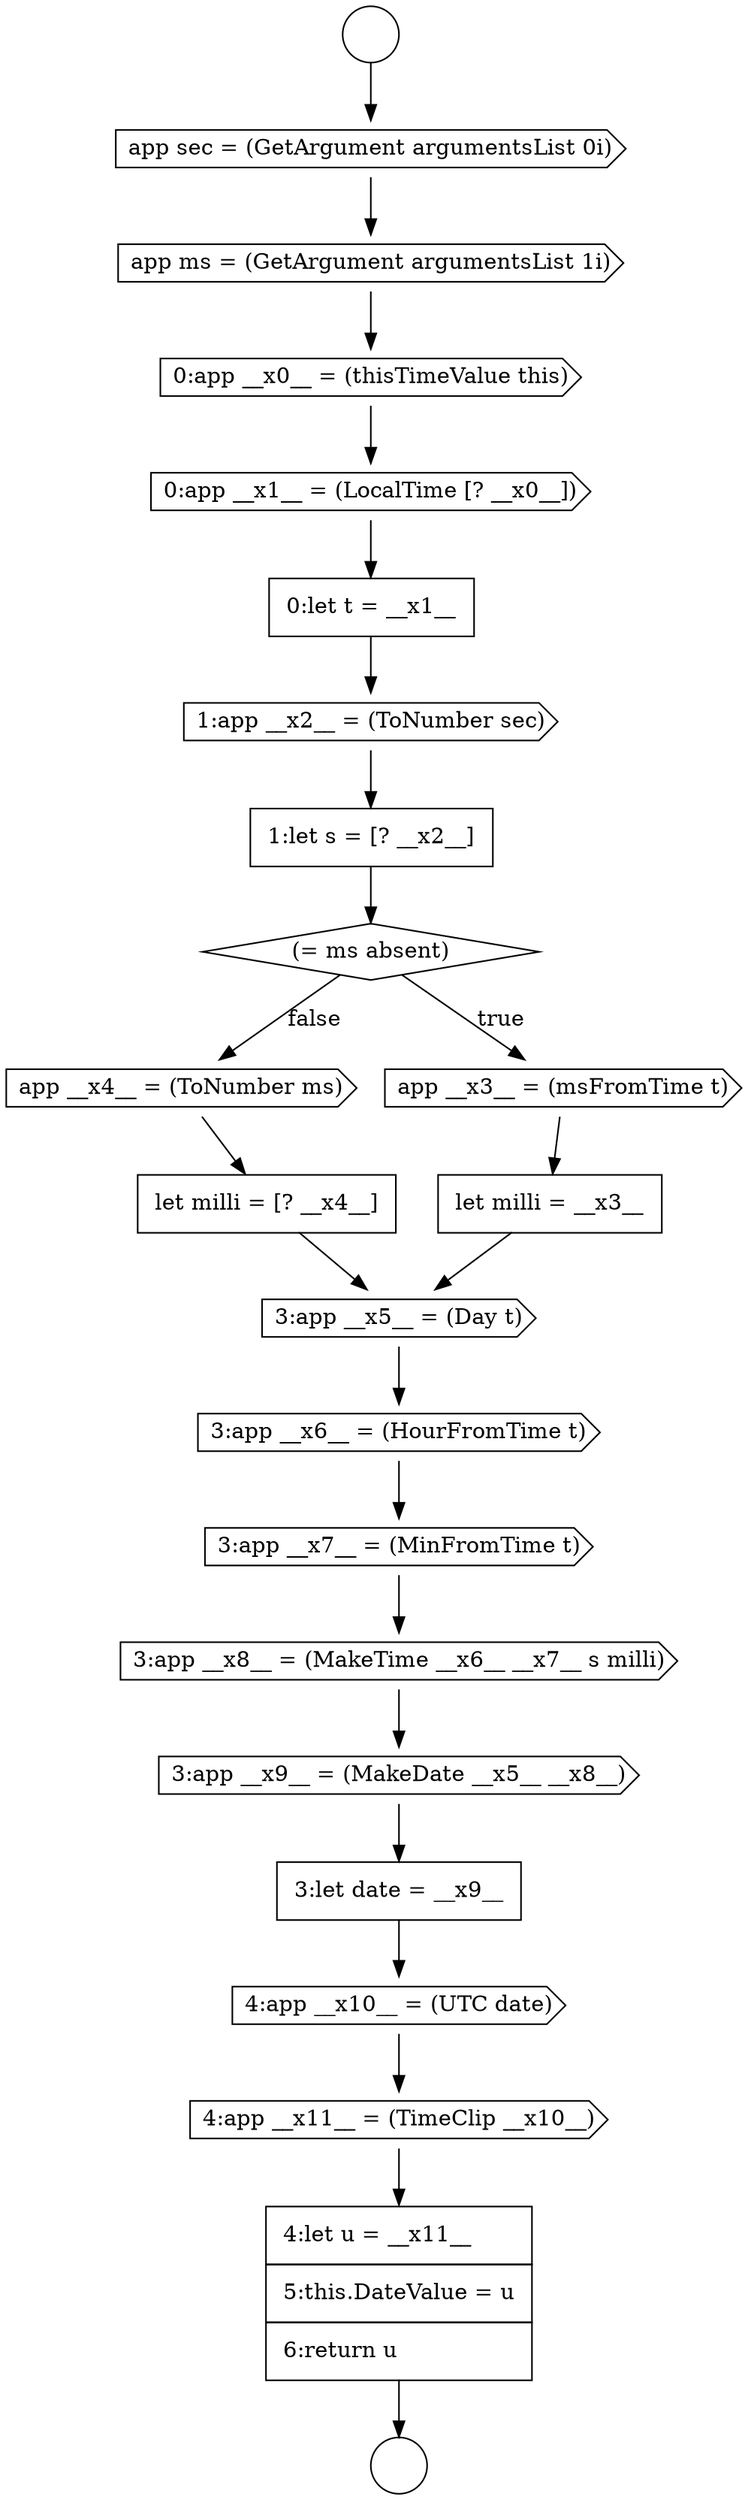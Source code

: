 digraph {
  node13586 [shape=cds, label=<<font color="black">3:app __x5__ = (Day t)</font>> color="black" fillcolor="white" style=filled]
  node13590 [shape=cds, label=<<font color="black">3:app __x9__ = (MakeDate __x5__ __x8__)</font>> color="black" fillcolor="white" style=filled]
  node13592 [shape=cds, label=<<font color="black">4:app __x10__ = (UTC date)</font>> color="black" fillcolor="white" style=filled]
  node13573 [shape=circle label=" " color="black" fillcolor="white" style=filled]
  node13585 [shape=none, margin=0, label=<<font color="black">
    <table border="0" cellborder="1" cellspacing="0" cellpadding="10">
      <tr><td align="left">let milli = [? __x4__]</td></tr>
    </table>
  </font>> color="black" fillcolor="white" style=filled]
  node13581 [shape=diamond, label=<<font color="black">(= ms absent)</font>> color="black" fillcolor="white" style=filled]
  node13577 [shape=cds, label=<<font color="black">0:app __x1__ = (LocalTime [? __x0__])</font>> color="black" fillcolor="white" style=filled]
  node13580 [shape=none, margin=0, label=<<font color="black">
    <table border="0" cellborder="1" cellspacing="0" cellpadding="10">
      <tr><td align="left">1:let s = [? __x2__]</td></tr>
    </table>
  </font>> color="black" fillcolor="white" style=filled]
  node13575 [shape=cds, label=<<font color="black">app ms = (GetArgument argumentsList 1i)</font>> color="black" fillcolor="white" style=filled]
  node13572 [shape=circle label=" " color="black" fillcolor="white" style=filled]
  node13583 [shape=none, margin=0, label=<<font color="black">
    <table border="0" cellborder="1" cellspacing="0" cellpadding="10">
      <tr><td align="left">let milli = __x3__</td></tr>
    </table>
  </font>> color="black" fillcolor="white" style=filled]
  node13587 [shape=cds, label=<<font color="black">3:app __x6__ = (HourFromTime t)</font>> color="black" fillcolor="white" style=filled]
  node13576 [shape=cds, label=<<font color="black">0:app __x0__ = (thisTimeValue this)</font>> color="black" fillcolor="white" style=filled]
  node13594 [shape=none, margin=0, label=<<font color="black">
    <table border="0" cellborder="1" cellspacing="0" cellpadding="10">
      <tr><td align="left">4:let u = __x11__</td></tr>
      <tr><td align="left">5:this.DateValue = u</td></tr>
      <tr><td align="left">6:return u</td></tr>
    </table>
  </font>> color="black" fillcolor="white" style=filled]
  node13591 [shape=none, margin=0, label=<<font color="black">
    <table border="0" cellborder="1" cellspacing="0" cellpadding="10">
      <tr><td align="left">3:let date = __x9__</td></tr>
    </table>
  </font>> color="black" fillcolor="white" style=filled]
  node13584 [shape=cds, label=<<font color="black">app __x4__ = (ToNumber ms)</font>> color="black" fillcolor="white" style=filled]
  node13579 [shape=cds, label=<<font color="black">1:app __x2__ = (ToNumber sec)</font>> color="black" fillcolor="white" style=filled]
  node13582 [shape=cds, label=<<font color="black">app __x3__ = (msFromTime t)</font>> color="black" fillcolor="white" style=filled]
  node13588 [shape=cds, label=<<font color="black">3:app __x7__ = (MinFromTime t)</font>> color="black" fillcolor="white" style=filled]
  node13593 [shape=cds, label=<<font color="black">4:app __x11__ = (TimeClip __x10__)</font>> color="black" fillcolor="white" style=filled]
  node13578 [shape=none, margin=0, label=<<font color="black">
    <table border="0" cellborder="1" cellspacing="0" cellpadding="10">
      <tr><td align="left">0:let t = __x1__</td></tr>
    </table>
  </font>> color="black" fillcolor="white" style=filled]
  node13574 [shape=cds, label=<<font color="black">app sec = (GetArgument argumentsList 0i)</font>> color="black" fillcolor="white" style=filled]
  node13589 [shape=cds, label=<<font color="black">3:app __x8__ = (MakeTime __x6__ __x7__ s milli)</font>> color="black" fillcolor="white" style=filled]
  node13576 -> node13577 [ color="black"]
  node13572 -> node13574 [ color="black"]
  node13581 -> node13582 [label=<<font color="black">true</font>> color="black"]
  node13581 -> node13584 [label=<<font color="black">false</font>> color="black"]
  node13592 -> node13593 [ color="black"]
  node13579 -> node13580 [ color="black"]
  node13588 -> node13589 [ color="black"]
  node13580 -> node13581 [ color="black"]
  node13586 -> node13587 [ color="black"]
  node13575 -> node13576 [ color="black"]
  node13593 -> node13594 [ color="black"]
  node13583 -> node13586 [ color="black"]
  node13584 -> node13585 [ color="black"]
  node13582 -> node13583 [ color="black"]
  node13594 -> node13573 [ color="black"]
  node13585 -> node13586 [ color="black"]
  node13589 -> node13590 [ color="black"]
  node13578 -> node13579 [ color="black"]
  node13587 -> node13588 [ color="black"]
  node13591 -> node13592 [ color="black"]
  node13574 -> node13575 [ color="black"]
  node13590 -> node13591 [ color="black"]
  node13577 -> node13578 [ color="black"]
}
